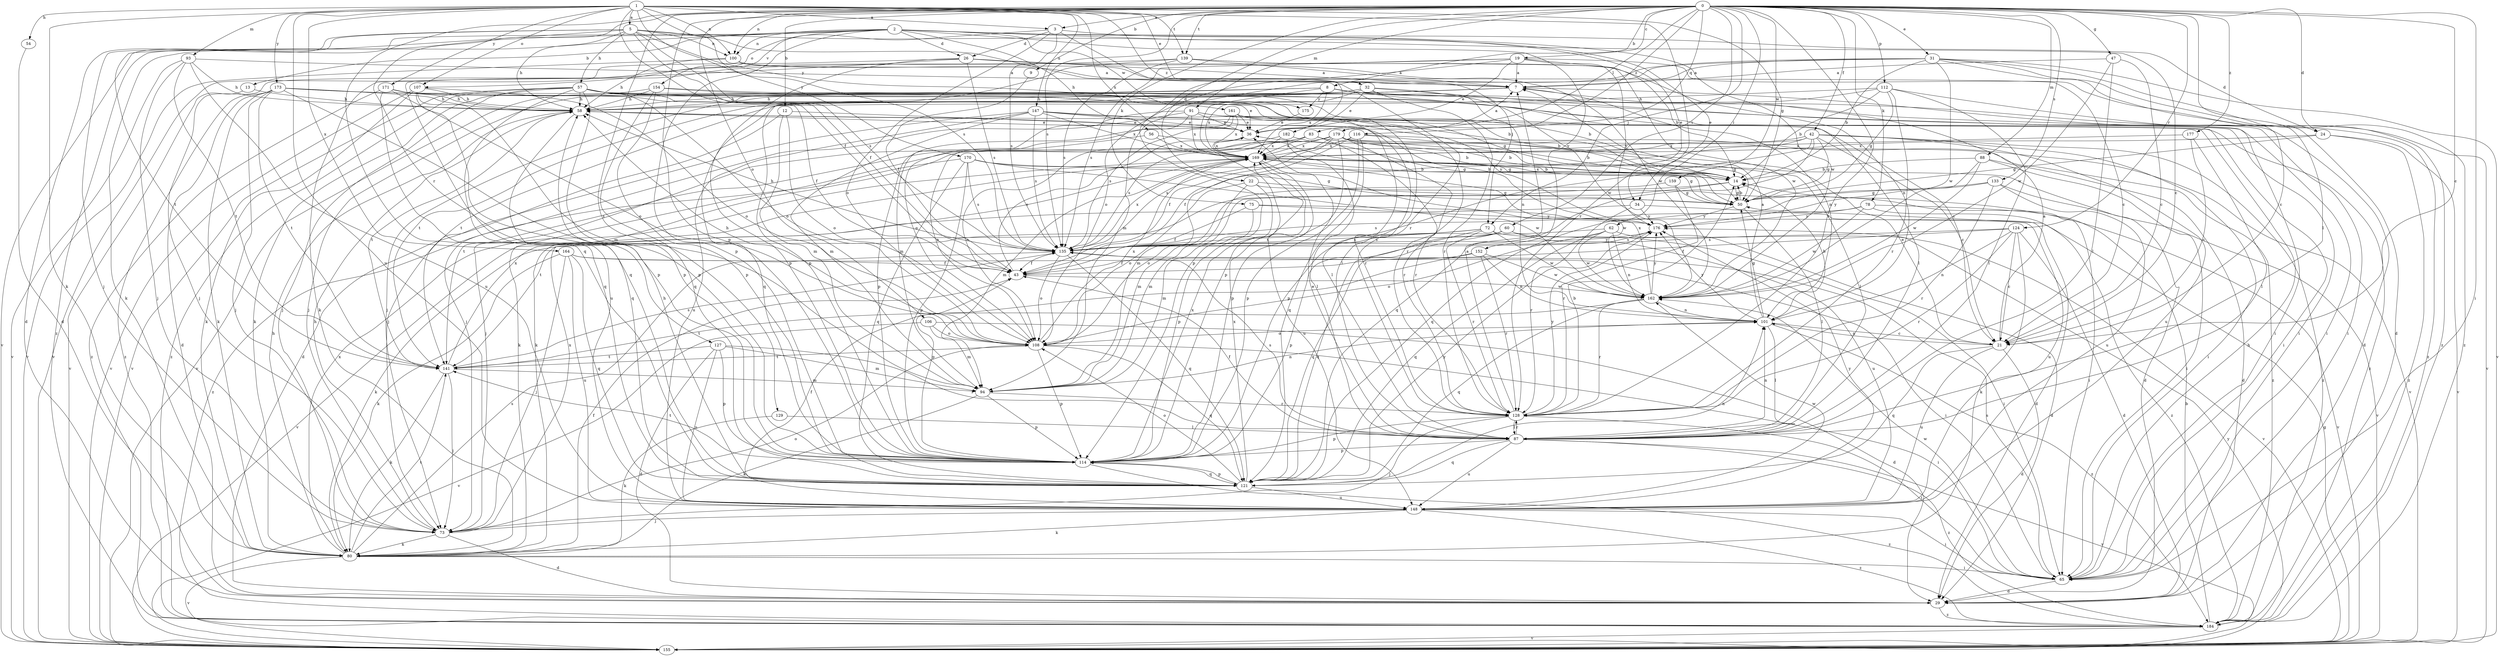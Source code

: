 strict digraph  {
0;
1;
2;
3;
5;
7;
8;
9;
12;
13;
14;
19;
21;
22;
24;
26;
29;
31;
32;
34;
36;
42;
43;
47;
50;
54;
56;
57;
58;
60;
62;
65;
72;
73;
75;
78;
80;
83;
87;
88;
91;
93;
94;
100;
101;
106;
107;
108;
112;
114;
116;
121;
124;
127;
128;
129;
133;
135;
139;
141;
147;
148;
152;
154;
155;
159;
161;
162;
164;
169;
170;
171;
173;
175;
176;
177;
179;
182;
184;
0 -> 3  [label=a];
0 -> 8  [label=b];
0 -> 9  [label=b];
0 -> 12  [label=b];
0 -> 19  [label=c];
0 -> 21  [label=c];
0 -> 22  [label=d];
0 -> 24  [label=d];
0 -> 31  [label=e];
0 -> 42  [label=f];
0 -> 47  [label=g];
0 -> 60  [label=i];
0 -> 62  [label=i];
0 -> 65  [label=i];
0 -> 72  [label=j];
0 -> 75  [label=k];
0 -> 78  [label=k];
0 -> 83  [label=l];
0 -> 87  [label=l];
0 -> 88  [label=m];
0 -> 91  [label=m];
0 -> 100  [label=n];
0 -> 106  [label=o];
0 -> 112  [label=p];
0 -> 114  [label=p];
0 -> 116  [label=q];
0 -> 121  [label=q];
0 -> 124  [label=r];
0 -> 127  [label=r];
0 -> 128  [label=r];
0 -> 129  [label=s];
0 -> 133  [label=s];
0 -> 135  [label=s];
0 -> 139  [label=t];
0 -> 159  [label=w];
0 -> 177  [label=z];
0 -> 179  [label=z];
1 -> 3  [label=a];
1 -> 5  [label=a];
1 -> 32  [label=e];
1 -> 43  [label=f];
1 -> 50  [label=g];
1 -> 54  [label=h];
1 -> 80  [label=k];
1 -> 93  [label=m];
1 -> 100  [label=n];
1 -> 107  [label=o];
1 -> 128  [label=r];
1 -> 135  [label=s];
1 -> 139  [label=t];
1 -> 147  [label=u];
1 -> 148  [label=u];
1 -> 164  [label=x];
1 -> 169  [label=x];
1 -> 170  [label=y];
1 -> 171  [label=y];
1 -> 173  [label=y];
1 -> 182  [label=z];
2 -> 13  [label=b];
2 -> 24  [label=d];
2 -> 26  [label=d];
2 -> 34  [label=e];
2 -> 56  [label=h];
2 -> 80  [label=k];
2 -> 100  [label=n];
2 -> 114  [label=p];
2 -> 152  [label=v];
2 -> 154  [label=v];
2 -> 155  [label=v];
2 -> 161  [label=w];
2 -> 162  [label=w];
2 -> 184  [label=z];
3 -> 26  [label=d];
3 -> 34  [label=e];
3 -> 72  [label=j];
3 -> 107  [label=o];
3 -> 108  [label=o];
3 -> 135  [label=s];
5 -> 21  [label=c];
5 -> 29  [label=d];
5 -> 43  [label=f];
5 -> 57  [label=h];
5 -> 58  [label=h];
5 -> 73  [label=j];
5 -> 100  [label=n];
5 -> 128  [label=r];
5 -> 135  [label=s];
5 -> 141  [label=t];
5 -> 175  [label=y];
7 -> 58  [label=h];
7 -> 65  [label=i];
7 -> 101  [label=n];
7 -> 121  [label=q];
7 -> 141  [label=t];
8 -> 58  [label=h];
8 -> 73  [label=j];
8 -> 87  [label=l];
8 -> 114  [label=p];
8 -> 155  [label=v];
8 -> 169  [label=x];
8 -> 175  [label=y];
8 -> 184  [label=z];
9 -> 43  [label=f];
12 -> 36  [label=e];
12 -> 73  [label=j];
12 -> 94  [label=m];
12 -> 108  [label=o];
13 -> 58  [label=h];
13 -> 155  [label=v];
14 -> 50  [label=g];
14 -> 94  [label=m];
14 -> 141  [label=t];
14 -> 169  [label=x];
19 -> 7  [label=a];
19 -> 36  [label=e];
19 -> 80  [label=k];
19 -> 114  [label=p];
19 -> 135  [label=s];
19 -> 162  [label=w];
19 -> 176  [label=y];
19 -> 184  [label=z];
21 -> 7  [label=a];
21 -> 29  [label=d];
21 -> 36  [label=e];
21 -> 101  [label=n];
21 -> 121  [label=q];
21 -> 148  [label=u];
22 -> 50  [label=g];
22 -> 65  [label=i];
22 -> 94  [label=m];
22 -> 108  [label=o];
22 -> 114  [label=p];
24 -> 50  [label=g];
24 -> 155  [label=v];
24 -> 169  [label=x];
24 -> 184  [label=z];
26 -> 7  [label=a];
26 -> 114  [label=p];
26 -> 121  [label=q];
26 -> 135  [label=s];
26 -> 155  [label=v];
26 -> 162  [label=w];
29 -> 184  [label=z];
31 -> 7  [label=a];
31 -> 14  [label=b];
31 -> 21  [label=c];
31 -> 29  [label=d];
31 -> 94  [label=m];
31 -> 108  [label=o];
31 -> 155  [label=v];
31 -> 162  [label=w];
31 -> 184  [label=z];
32 -> 36  [label=e];
32 -> 58  [label=h];
32 -> 65  [label=i];
32 -> 73  [label=j];
32 -> 101  [label=n];
32 -> 128  [label=r];
32 -> 162  [label=w];
32 -> 169  [label=x];
34 -> 29  [label=d];
34 -> 128  [label=r];
34 -> 155  [label=v];
34 -> 176  [label=y];
36 -> 7  [label=a];
36 -> 169  [label=x];
42 -> 21  [label=c];
42 -> 43  [label=f];
42 -> 50  [label=g];
42 -> 65  [label=i];
42 -> 80  [label=k];
42 -> 114  [label=p];
42 -> 121  [label=q];
42 -> 148  [label=u];
42 -> 169  [label=x];
42 -> 184  [label=z];
43 -> 36  [label=e];
43 -> 162  [label=w];
47 -> 7  [label=a];
47 -> 21  [label=c];
47 -> 87  [label=l];
47 -> 162  [label=w];
50 -> 14  [label=b];
50 -> 87  [label=l];
50 -> 176  [label=y];
54 -> 29  [label=d];
56 -> 50  [label=g];
56 -> 108  [label=o];
56 -> 169  [label=x];
57 -> 14  [label=b];
57 -> 21  [label=c];
57 -> 36  [label=e];
57 -> 58  [label=h];
57 -> 73  [label=j];
57 -> 80  [label=k];
57 -> 87  [label=l];
57 -> 108  [label=o];
57 -> 114  [label=p];
57 -> 148  [label=u];
57 -> 155  [label=v];
57 -> 184  [label=z];
58 -> 36  [label=e];
58 -> 121  [label=q];
58 -> 141  [label=t];
60 -> 114  [label=p];
60 -> 121  [label=q];
60 -> 135  [label=s];
60 -> 148  [label=u];
60 -> 155  [label=v];
62 -> 29  [label=d];
62 -> 101  [label=n];
62 -> 108  [label=o];
62 -> 121  [label=q];
62 -> 135  [label=s];
62 -> 162  [label=w];
65 -> 29  [label=d];
65 -> 58  [label=h];
65 -> 135  [label=s];
65 -> 162  [label=w];
72 -> 65  [label=i];
72 -> 80  [label=k];
72 -> 121  [label=q];
72 -> 128  [label=r];
72 -> 135  [label=s];
72 -> 162  [label=w];
73 -> 29  [label=d];
73 -> 58  [label=h];
73 -> 80  [label=k];
73 -> 108  [label=o];
73 -> 169  [label=x];
75 -> 43  [label=f];
75 -> 94  [label=m];
75 -> 148  [label=u];
75 -> 176  [label=y];
78 -> 135  [label=s];
78 -> 155  [label=v];
78 -> 162  [label=w];
78 -> 176  [label=y];
78 -> 184  [label=z];
80 -> 43  [label=f];
80 -> 58  [label=h];
80 -> 65  [label=i];
80 -> 135  [label=s];
80 -> 141  [label=t];
80 -> 155  [label=v];
80 -> 169  [label=x];
83 -> 14  [label=b];
83 -> 73  [label=j];
83 -> 128  [label=r];
83 -> 135  [label=s];
83 -> 169  [label=x];
87 -> 36  [label=e];
87 -> 43  [label=f];
87 -> 101  [label=n];
87 -> 114  [label=p];
87 -> 121  [label=q];
87 -> 128  [label=r];
87 -> 135  [label=s];
87 -> 148  [label=u];
87 -> 155  [label=v];
87 -> 184  [label=z];
88 -> 14  [label=b];
88 -> 29  [label=d];
88 -> 65  [label=i];
88 -> 121  [label=q];
88 -> 162  [label=w];
91 -> 14  [label=b];
91 -> 36  [label=e];
91 -> 73  [label=j];
91 -> 94  [label=m];
91 -> 108  [label=o];
91 -> 169  [label=x];
91 -> 184  [label=z];
93 -> 7  [label=a];
93 -> 58  [label=h];
93 -> 73  [label=j];
93 -> 141  [label=t];
93 -> 148  [label=u];
93 -> 155  [label=v];
94 -> 80  [label=k];
94 -> 101  [label=n];
94 -> 114  [label=p];
94 -> 128  [label=r];
100 -> 7  [label=a];
100 -> 21  [label=c];
100 -> 58  [label=h];
100 -> 155  [label=v];
101 -> 7  [label=a];
101 -> 14  [label=b];
101 -> 21  [label=c];
101 -> 50  [label=g];
101 -> 87  [label=l];
101 -> 108  [label=o];
101 -> 176  [label=y];
101 -> 184  [label=z];
106 -> 29  [label=d];
106 -> 94  [label=m];
106 -> 108  [label=o];
106 -> 155  [label=v];
107 -> 58  [label=h];
107 -> 80  [label=k];
107 -> 94  [label=m];
107 -> 108  [label=o];
107 -> 114  [label=p];
107 -> 155  [label=v];
108 -> 58  [label=h];
108 -> 65  [label=i];
108 -> 114  [label=p];
108 -> 121  [label=q];
108 -> 141  [label=t];
108 -> 169  [label=x];
112 -> 14  [label=b];
112 -> 29  [label=d];
112 -> 50  [label=g];
112 -> 58  [label=h];
112 -> 87  [label=l];
112 -> 128  [label=r];
112 -> 141  [label=t];
114 -> 121  [label=q];
114 -> 141  [label=t];
114 -> 169  [label=x];
114 -> 184  [label=z];
116 -> 14  [label=b];
116 -> 94  [label=m];
116 -> 114  [label=p];
116 -> 121  [label=q];
116 -> 155  [label=v];
116 -> 169  [label=x];
121 -> 58  [label=h];
121 -> 101  [label=n];
121 -> 108  [label=o];
121 -> 114  [label=p];
121 -> 148  [label=u];
121 -> 169  [label=x];
121 -> 176  [label=y];
124 -> 21  [label=c];
124 -> 29  [label=d];
124 -> 43  [label=f];
124 -> 80  [label=k];
124 -> 101  [label=n];
124 -> 128  [label=r];
124 -> 135  [label=s];
127 -> 29  [label=d];
127 -> 87  [label=l];
127 -> 94  [label=m];
127 -> 114  [label=p];
127 -> 141  [label=t];
127 -> 148  [label=u];
128 -> 7  [label=a];
128 -> 14  [label=b];
128 -> 65  [label=i];
128 -> 73  [label=j];
128 -> 87  [label=l];
128 -> 114  [label=p];
128 -> 176  [label=y];
129 -> 80  [label=k];
129 -> 87  [label=l];
133 -> 50  [label=g];
133 -> 128  [label=r];
133 -> 148  [label=u];
133 -> 155  [label=v];
133 -> 176  [label=y];
135 -> 43  [label=f];
135 -> 58  [label=h];
135 -> 108  [label=o];
135 -> 121  [label=q];
135 -> 169  [label=x];
135 -> 176  [label=y];
139 -> 7  [label=a];
139 -> 14  [label=b];
139 -> 73  [label=j];
139 -> 101  [label=n];
139 -> 114  [label=p];
139 -> 135  [label=s];
141 -> 73  [label=j];
141 -> 80  [label=k];
141 -> 94  [label=m];
141 -> 135  [label=s];
141 -> 169  [label=x];
147 -> 29  [label=d];
147 -> 36  [label=e];
147 -> 94  [label=m];
147 -> 128  [label=r];
147 -> 135  [label=s];
147 -> 148  [label=u];
147 -> 169  [label=x];
147 -> 176  [label=y];
148 -> 43  [label=f];
148 -> 65  [label=i];
148 -> 73  [label=j];
148 -> 80  [label=k];
148 -> 162  [label=w];
148 -> 176  [label=y];
148 -> 184  [label=z];
152 -> 43  [label=f];
152 -> 101  [label=n];
152 -> 114  [label=p];
152 -> 128  [label=r];
152 -> 162  [label=w];
154 -> 14  [label=b];
154 -> 58  [label=h];
154 -> 65  [label=i];
154 -> 114  [label=p];
154 -> 121  [label=q];
154 -> 155  [label=v];
155 -> 50  [label=g];
155 -> 176  [label=y];
159 -> 50  [label=g];
159 -> 108  [label=o];
159 -> 128  [label=r];
161 -> 36  [label=e];
161 -> 65  [label=i];
161 -> 87  [label=l];
161 -> 114  [label=p];
161 -> 135  [label=s];
161 -> 169  [label=x];
162 -> 101  [label=n];
162 -> 121  [label=q];
162 -> 128  [label=r];
162 -> 141  [label=t];
162 -> 169  [label=x];
162 -> 176  [label=y];
164 -> 43  [label=f];
164 -> 65  [label=i];
164 -> 73  [label=j];
164 -> 80  [label=k];
164 -> 121  [label=q];
164 -> 148  [label=u];
169 -> 14  [label=b];
169 -> 29  [label=d];
169 -> 50  [label=g];
169 -> 94  [label=m];
169 -> 148  [label=u];
169 -> 162  [label=w];
170 -> 14  [label=b];
170 -> 50  [label=g];
170 -> 114  [label=p];
170 -> 121  [label=q];
170 -> 135  [label=s];
170 -> 162  [label=w];
170 -> 184  [label=z];
171 -> 43  [label=f];
171 -> 58  [label=h];
171 -> 108  [label=o];
171 -> 121  [label=q];
171 -> 184  [label=z];
173 -> 29  [label=d];
173 -> 50  [label=g];
173 -> 58  [label=h];
173 -> 65  [label=i];
173 -> 73  [label=j];
173 -> 80  [label=k];
173 -> 114  [label=p];
173 -> 128  [label=r];
173 -> 141  [label=t];
173 -> 184  [label=z];
175 -> 36  [label=e];
176 -> 58  [label=h];
176 -> 135  [label=s];
177 -> 21  [label=c];
177 -> 87  [label=l];
177 -> 169  [label=x];
179 -> 14  [label=b];
179 -> 43  [label=f];
179 -> 50  [label=g];
179 -> 80  [label=k];
179 -> 87  [label=l];
179 -> 114  [label=p];
179 -> 128  [label=r];
179 -> 135  [label=s];
179 -> 141  [label=t];
179 -> 169  [label=x];
179 -> 184  [label=z];
182 -> 50  [label=g];
182 -> 87  [label=l];
182 -> 108  [label=o];
182 -> 169  [label=x];
184 -> 14  [label=b];
184 -> 155  [label=v];
}
